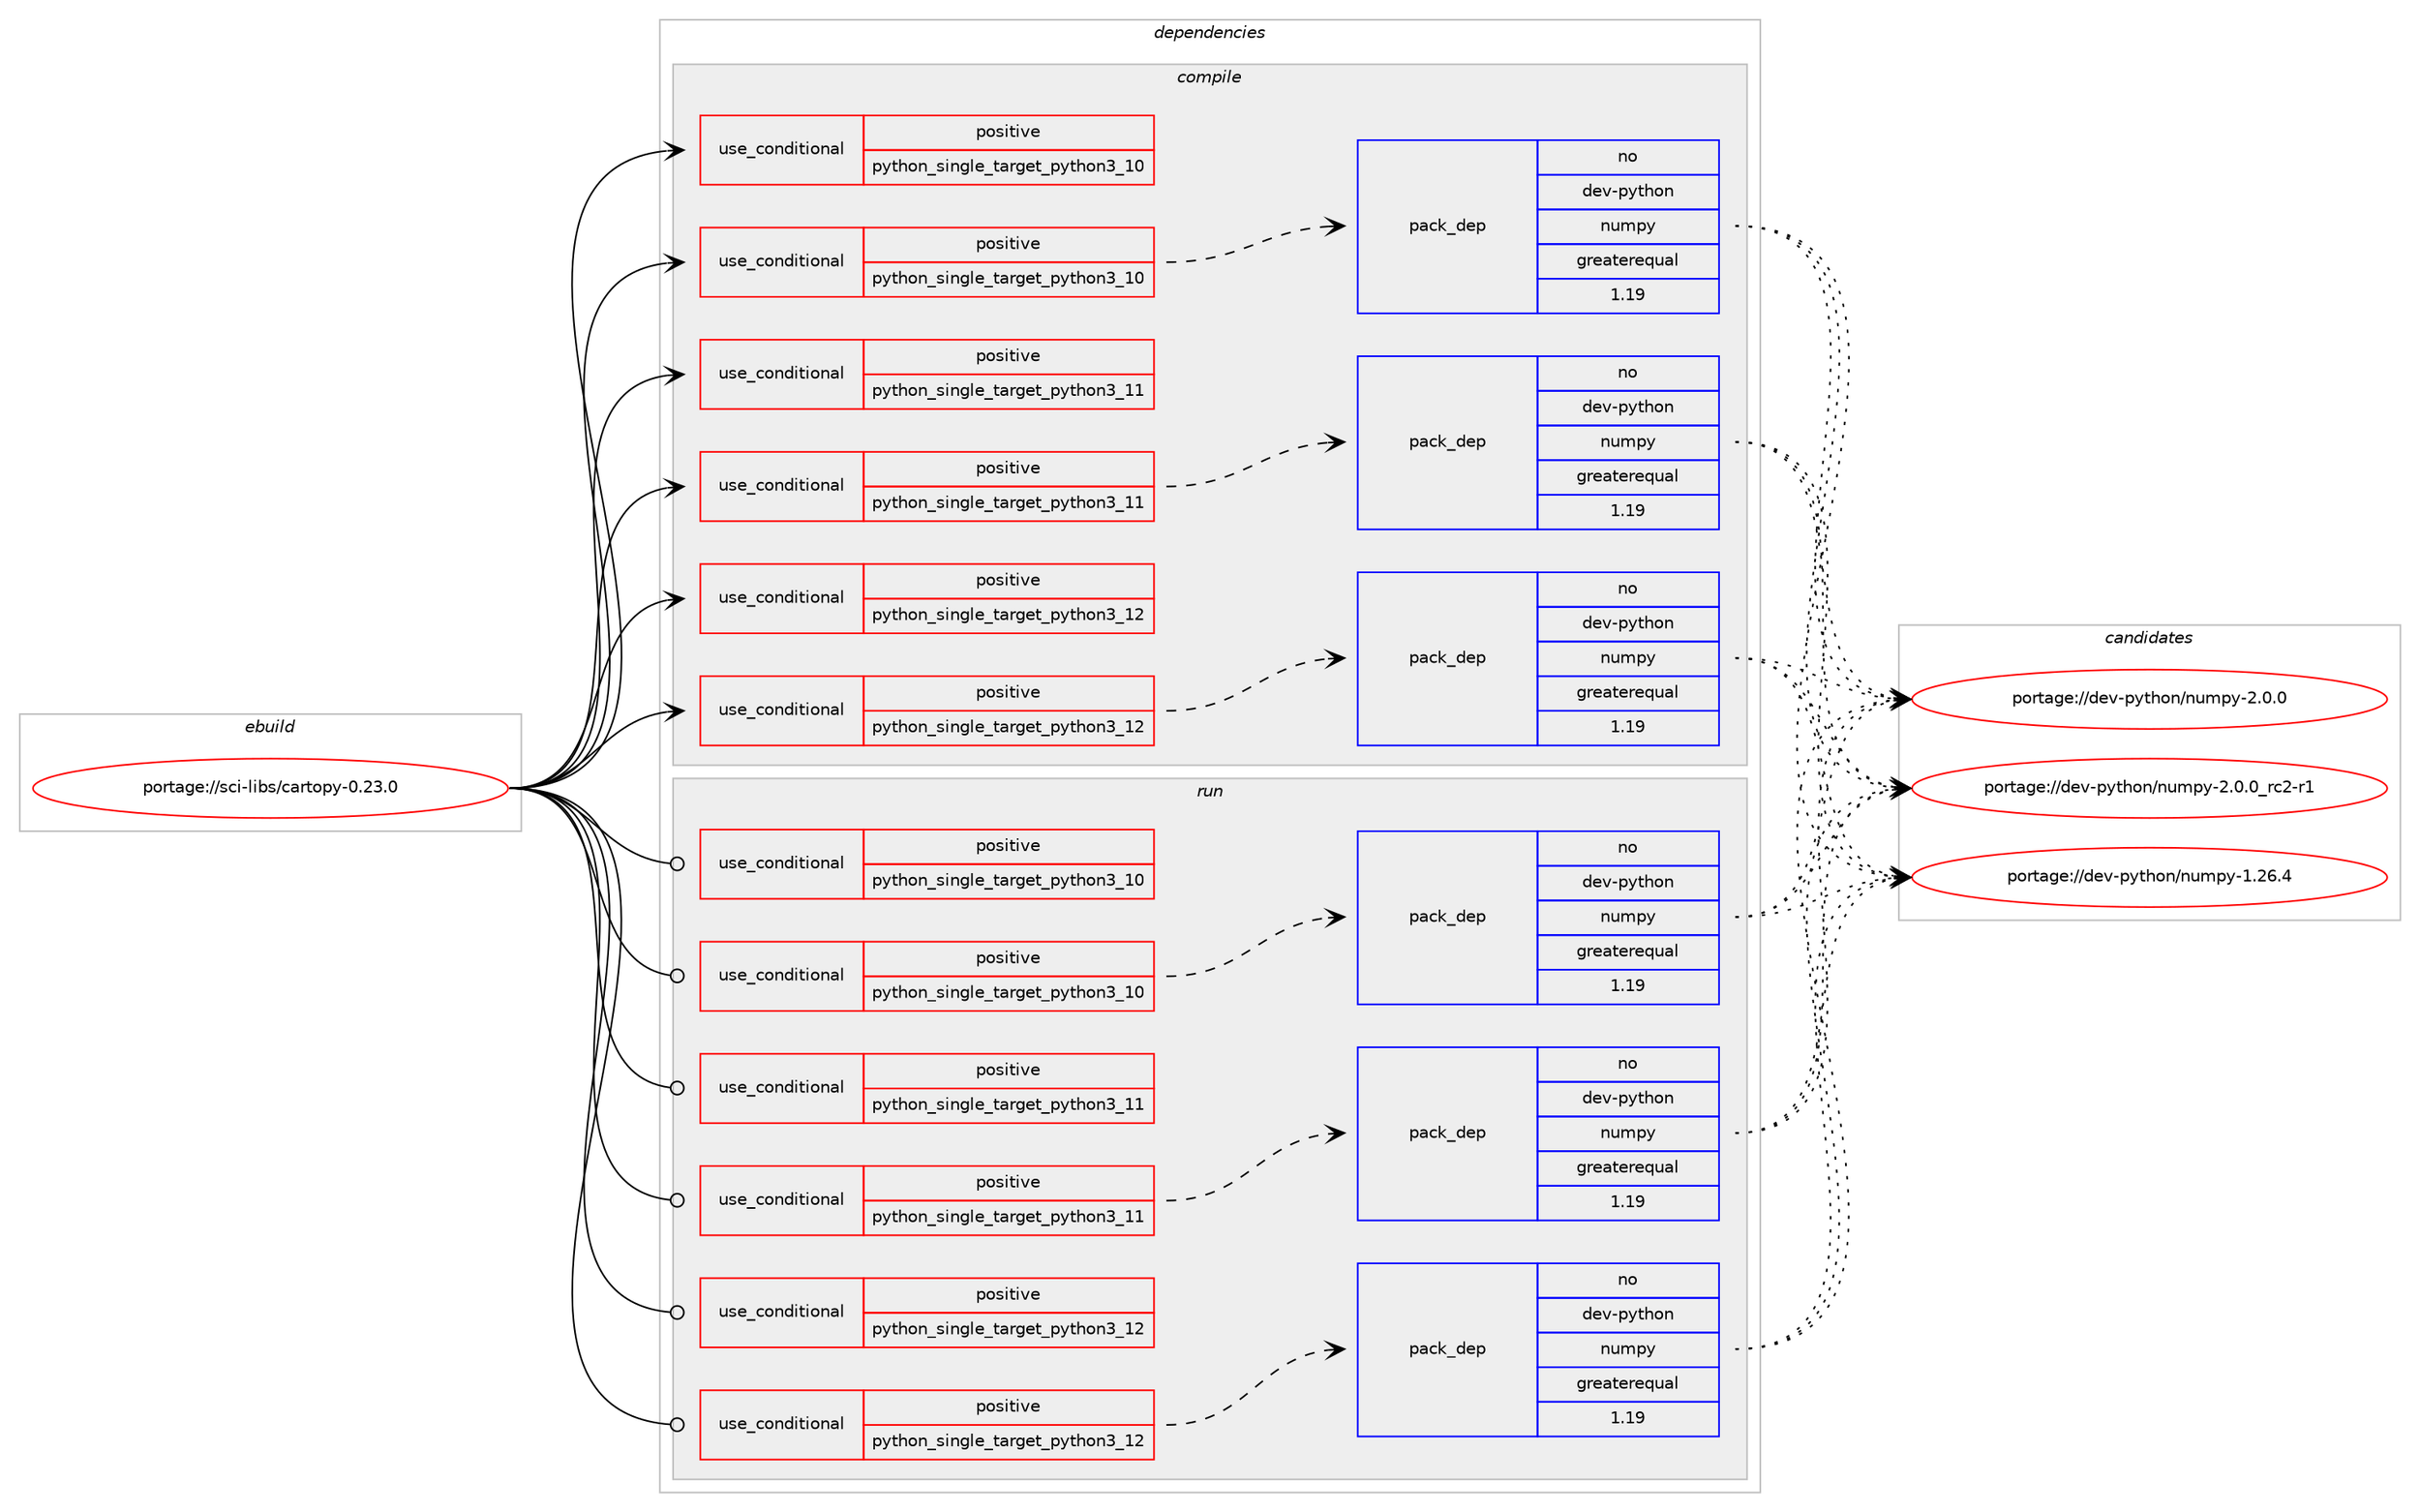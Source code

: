 digraph prolog {

# *************
# Graph options
# *************

newrank=true;
concentrate=true;
compound=true;
graph [rankdir=LR,fontname=Helvetica,fontsize=10,ranksep=1.5];#, ranksep=2.5, nodesep=0.2];
edge  [arrowhead=vee];
node  [fontname=Helvetica,fontsize=10];

# **********
# The ebuild
# **********

subgraph cluster_leftcol {
color=gray;
rank=same;
label=<<i>ebuild</i>>;
id [label="portage://sci-libs/cartopy-0.23.0", color=red, width=4, href="../sci-libs/cartopy-0.23.0.svg"];
}

# ****************
# The dependencies
# ****************

subgraph cluster_midcol {
color=gray;
label=<<i>dependencies</i>>;
subgraph cluster_compile {
fillcolor="#eeeeee";
style=filled;
label=<<i>compile</i>>;
subgraph cond102985 {
dependency200551 [label=<<TABLE BORDER="0" CELLBORDER="1" CELLSPACING="0" CELLPADDING="4"><TR><TD ROWSPAN="3" CELLPADDING="10">use_conditional</TD></TR><TR><TD>positive</TD></TR><TR><TD>python_single_target_python3_10</TD></TR></TABLE>>, shape=none, color=red];
# *** BEGIN UNKNOWN DEPENDENCY TYPE (TODO) ***
# dependency200551 -> package_dependency(portage://sci-libs/cartopy-0.23.0,install,no,dev-lang,python,none,[,,],[slot(3.10)],[])
# *** END UNKNOWN DEPENDENCY TYPE (TODO) ***

}
id:e -> dependency200551:w [weight=20,style="solid",arrowhead="vee"];
subgraph cond102986 {
dependency200552 [label=<<TABLE BORDER="0" CELLBORDER="1" CELLSPACING="0" CELLPADDING="4"><TR><TD ROWSPAN="3" CELLPADDING="10">use_conditional</TD></TR><TR><TD>positive</TD></TR><TR><TD>python_single_target_python3_10</TD></TR></TABLE>>, shape=none, color=red];
subgraph pack94787 {
dependency200553 [label=<<TABLE BORDER="0" CELLBORDER="1" CELLSPACING="0" CELLPADDING="4" WIDTH="220"><TR><TD ROWSPAN="6" CELLPADDING="30">pack_dep</TD></TR><TR><TD WIDTH="110">no</TD></TR><TR><TD>dev-python</TD></TR><TR><TD>numpy</TD></TR><TR><TD>greaterequal</TD></TR><TR><TD>1.19</TD></TR></TABLE>>, shape=none, color=blue];
}
dependency200552:e -> dependency200553:w [weight=20,style="dashed",arrowhead="vee"];
# *** BEGIN UNKNOWN DEPENDENCY TYPE (TODO) ***
# dependency200552 -> package_dependency(portage://sci-libs/cartopy-0.23.0,install,no,dev-python,shapely,none,[,,],[],[use(enable(python_targets_python3_10),negative)])
# *** END UNKNOWN DEPENDENCY TYPE (TODO) ***

# *** BEGIN UNKNOWN DEPENDENCY TYPE (TODO) ***
# dependency200552 -> package_dependency(portage://sci-libs/cartopy-0.23.0,install,no,dev-python,six,none,[,,],[],[use(enable(python_targets_python3_10),negative)])
# *** END UNKNOWN DEPENDENCY TYPE (TODO) ***

# *** BEGIN UNKNOWN DEPENDENCY TYPE (TODO) ***
# dependency200552 -> package_dependency(portage://sci-libs/cartopy-0.23.0,install,no,dev-python,matplotlib,none,[,,],[],[use(enable(python_targets_python3_10),negative)])
# *** END UNKNOWN DEPENDENCY TYPE (TODO) ***

# *** BEGIN UNKNOWN DEPENDENCY TYPE (TODO) ***
# dependency200552 -> package_dependency(portage://sci-libs/cartopy-0.23.0,install,no,dev-python,scipy,none,[,,],[],[use(enable(python_targets_python3_10),negative)])
# *** END UNKNOWN DEPENDENCY TYPE (TODO) ***

# *** BEGIN UNKNOWN DEPENDENCY TYPE (TODO) ***
# dependency200552 -> package_dependency(portage://sci-libs/cartopy-0.23.0,install,no,dev-python,pillow,none,[,,],[],[use(enable(jpeg),none),use(enable(python_targets_python3_10),negative)])
# *** END UNKNOWN DEPENDENCY TYPE (TODO) ***

# *** BEGIN UNKNOWN DEPENDENCY TYPE (TODO) ***
# dependency200552 -> package_dependency(portage://sci-libs/cartopy-0.23.0,install,no,dev-python,pyproj,none,[,,],[],[use(enable(python_targets_python3_10),negative)])
# *** END UNKNOWN DEPENDENCY TYPE (TODO) ***

# *** BEGIN UNKNOWN DEPENDENCY TYPE (TODO) ***
# dependency200552 -> package_dependency(portage://sci-libs/cartopy-0.23.0,install,no,sci-libs,pyshp,none,[,,],[],[use(enable(python_targets_python3_10),negative)])
# *** END UNKNOWN DEPENDENCY TYPE (TODO) ***

}
id:e -> dependency200552:w [weight=20,style="solid",arrowhead="vee"];
subgraph cond102987 {
dependency200554 [label=<<TABLE BORDER="0" CELLBORDER="1" CELLSPACING="0" CELLPADDING="4"><TR><TD ROWSPAN="3" CELLPADDING="10">use_conditional</TD></TR><TR><TD>positive</TD></TR><TR><TD>python_single_target_python3_11</TD></TR></TABLE>>, shape=none, color=red];
# *** BEGIN UNKNOWN DEPENDENCY TYPE (TODO) ***
# dependency200554 -> package_dependency(portage://sci-libs/cartopy-0.23.0,install,no,dev-lang,python,none,[,,],[slot(3.11)],[])
# *** END UNKNOWN DEPENDENCY TYPE (TODO) ***

}
id:e -> dependency200554:w [weight=20,style="solid",arrowhead="vee"];
subgraph cond102988 {
dependency200555 [label=<<TABLE BORDER="0" CELLBORDER="1" CELLSPACING="0" CELLPADDING="4"><TR><TD ROWSPAN="3" CELLPADDING="10">use_conditional</TD></TR><TR><TD>positive</TD></TR><TR><TD>python_single_target_python3_11</TD></TR></TABLE>>, shape=none, color=red];
subgraph pack94788 {
dependency200556 [label=<<TABLE BORDER="0" CELLBORDER="1" CELLSPACING="0" CELLPADDING="4" WIDTH="220"><TR><TD ROWSPAN="6" CELLPADDING="30">pack_dep</TD></TR><TR><TD WIDTH="110">no</TD></TR><TR><TD>dev-python</TD></TR><TR><TD>numpy</TD></TR><TR><TD>greaterequal</TD></TR><TR><TD>1.19</TD></TR></TABLE>>, shape=none, color=blue];
}
dependency200555:e -> dependency200556:w [weight=20,style="dashed",arrowhead="vee"];
# *** BEGIN UNKNOWN DEPENDENCY TYPE (TODO) ***
# dependency200555 -> package_dependency(portage://sci-libs/cartopy-0.23.0,install,no,dev-python,shapely,none,[,,],[],[use(enable(python_targets_python3_11),negative)])
# *** END UNKNOWN DEPENDENCY TYPE (TODO) ***

# *** BEGIN UNKNOWN DEPENDENCY TYPE (TODO) ***
# dependency200555 -> package_dependency(portage://sci-libs/cartopy-0.23.0,install,no,dev-python,six,none,[,,],[],[use(enable(python_targets_python3_11),negative)])
# *** END UNKNOWN DEPENDENCY TYPE (TODO) ***

# *** BEGIN UNKNOWN DEPENDENCY TYPE (TODO) ***
# dependency200555 -> package_dependency(portage://sci-libs/cartopy-0.23.0,install,no,dev-python,matplotlib,none,[,,],[],[use(enable(python_targets_python3_11),negative)])
# *** END UNKNOWN DEPENDENCY TYPE (TODO) ***

# *** BEGIN UNKNOWN DEPENDENCY TYPE (TODO) ***
# dependency200555 -> package_dependency(portage://sci-libs/cartopy-0.23.0,install,no,dev-python,scipy,none,[,,],[],[use(enable(python_targets_python3_11),negative)])
# *** END UNKNOWN DEPENDENCY TYPE (TODO) ***

# *** BEGIN UNKNOWN DEPENDENCY TYPE (TODO) ***
# dependency200555 -> package_dependency(portage://sci-libs/cartopy-0.23.0,install,no,dev-python,pillow,none,[,,],[],[use(enable(jpeg),none),use(enable(python_targets_python3_11),negative)])
# *** END UNKNOWN DEPENDENCY TYPE (TODO) ***

# *** BEGIN UNKNOWN DEPENDENCY TYPE (TODO) ***
# dependency200555 -> package_dependency(portage://sci-libs/cartopy-0.23.0,install,no,dev-python,pyproj,none,[,,],[],[use(enable(python_targets_python3_11),negative)])
# *** END UNKNOWN DEPENDENCY TYPE (TODO) ***

# *** BEGIN UNKNOWN DEPENDENCY TYPE (TODO) ***
# dependency200555 -> package_dependency(portage://sci-libs/cartopy-0.23.0,install,no,sci-libs,pyshp,none,[,,],[],[use(enable(python_targets_python3_11),negative)])
# *** END UNKNOWN DEPENDENCY TYPE (TODO) ***

}
id:e -> dependency200555:w [weight=20,style="solid",arrowhead="vee"];
subgraph cond102989 {
dependency200557 [label=<<TABLE BORDER="0" CELLBORDER="1" CELLSPACING="0" CELLPADDING="4"><TR><TD ROWSPAN="3" CELLPADDING="10">use_conditional</TD></TR><TR><TD>positive</TD></TR><TR><TD>python_single_target_python3_12</TD></TR></TABLE>>, shape=none, color=red];
# *** BEGIN UNKNOWN DEPENDENCY TYPE (TODO) ***
# dependency200557 -> package_dependency(portage://sci-libs/cartopy-0.23.0,install,no,dev-lang,python,none,[,,],[slot(3.12)],[])
# *** END UNKNOWN DEPENDENCY TYPE (TODO) ***

}
id:e -> dependency200557:w [weight=20,style="solid",arrowhead="vee"];
subgraph cond102990 {
dependency200558 [label=<<TABLE BORDER="0" CELLBORDER="1" CELLSPACING="0" CELLPADDING="4"><TR><TD ROWSPAN="3" CELLPADDING="10">use_conditional</TD></TR><TR><TD>positive</TD></TR><TR><TD>python_single_target_python3_12</TD></TR></TABLE>>, shape=none, color=red];
subgraph pack94789 {
dependency200559 [label=<<TABLE BORDER="0" CELLBORDER="1" CELLSPACING="0" CELLPADDING="4" WIDTH="220"><TR><TD ROWSPAN="6" CELLPADDING="30">pack_dep</TD></TR><TR><TD WIDTH="110">no</TD></TR><TR><TD>dev-python</TD></TR><TR><TD>numpy</TD></TR><TR><TD>greaterequal</TD></TR><TR><TD>1.19</TD></TR></TABLE>>, shape=none, color=blue];
}
dependency200558:e -> dependency200559:w [weight=20,style="dashed",arrowhead="vee"];
# *** BEGIN UNKNOWN DEPENDENCY TYPE (TODO) ***
# dependency200558 -> package_dependency(portage://sci-libs/cartopy-0.23.0,install,no,dev-python,shapely,none,[,,],[],[use(enable(python_targets_python3_12),negative)])
# *** END UNKNOWN DEPENDENCY TYPE (TODO) ***

# *** BEGIN UNKNOWN DEPENDENCY TYPE (TODO) ***
# dependency200558 -> package_dependency(portage://sci-libs/cartopy-0.23.0,install,no,dev-python,six,none,[,,],[],[use(enable(python_targets_python3_12),negative)])
# *** END UNKNOWN DEPENDENCY TYPE (TODO) ***

# *** BEGIN UNKNOWN DEPENDENCY TYPE (TODO) ***
# dependency200558 -> package_dependency(portage://sci-libs/cartopy-0.23.0,install,no,dev-python,matplotlib,none,[,,],[],[use(enable(python_targets_python3_12),negative)])
# *** END UNKNOWN DEPENDENCY TYPE (TODO) ***

# *** BEGIN UNKNOWN DEPENDENCY TYPE (TODO) ***
# dependency200558 -> package_dependency(portage://sci-libs/cartopy-0.23.0,install,no,dev-python,scipy,none,[,,],[],[use(enable(python_targets_python3_12),negative)])
# *** END UNKNOWN DEPENDENCY TYPE (TODO) ***

# *** BEGIN UNKNOWN DEPENDENCY TYPE (TODO) ***
# dependency200558 -> package_dependency(portage://sci-libs/cartopy-0.23.0,install,no,dev-python,pillow,none,[,,],[],[use(enable(jpeg),none),use(enable(python_targets_python3_12),negative)])
# *** END UNKNOWN DEPENDENCY TYPE (TODO) ***

# *** BEGIN UNKNOWN DEPENDENCY TYPE (TODO) ***
# dependency200558 -> package_dependency(portage://sci-libs/cartopy-0.23.0,install,no,dev-python,pyproj,none,[,,],[],[use(enable(python_targets_python3_12),negative)])
# *** END UNKNOWN DEPENDENCY TYPE (TODO) ***

# *** BEGIN UNKNOWN DEPENDENCY TYPE (TODO) ***
# dependency200558 -> package_dependency(portage://sci-libs/cartopy-0.23.0,install,no,sci-libs,pyshp,none,[,,],[],[use(enable(python_targets_python3_12),negative)])
# *** END UNKNOWN DEPENDENCY TYPE (TODO) ***

}
id:e -> dependency200558:w [weight=20,style="solid",arrowhead="vee"];
# *** BEGIN UNKNOWN DEPENDENCY TYPE (TODO) ***
# id -> package_dependency(portage://sci-libs/cartopy-0.23.0,install,no,sci-libs,gdal,none,[,,],[],[use(enable(python),none),use(optenable(python_single_target_python3_10),negative),use(optenable(python_single_target_python3_11),negative),use(optenable(python_single_target_python3_12),negative)])
# *** END UNKNOWN DEPENDENCY TYPE (TODO) ***

}
subgraph cluster_compileandrun {
fillcolor="#eeeeee";
style=filled;
label=<<i>compile and run</i>>;
}
subgraph cluster_run {
fillcolor="#eeeeee";
style=filled;
label=<<i>run</i>>;
subgraph cond102991 {
dependency200560 [label=<<TABLE BORDER="0" CELLBORDER="1" CELLSPACING="0" CELLPADDING="4"><TR><TD ROWSPAN="3" CELLPADDING="10">use_conditional</TD></TR><TR><TD>positive</TD></TR><TR><TD>python_single_target_python3_10</TD></TR></TABLE>>, shape=none, color=red];
# *** BEGIN UNKNOWN DEPENDENCY TYPE (TODO) ***
# dependency200560 -> package_dependency(portage://sci-libs/cartopy-0.23.0,run,no,dev-lang,python,none,[,,],[slot(3.10)],[])
# *** END UNKNOWN DEPENDENCY TYPE (TODO) ***

}
id:e -> dependency200560:w [weight=20,style="solid",arrowhead="odot"];
subgraph cond102992 {
dependency200561 [label=<<TABLE BORDER="0" CELLBORDER="1" CELLSPACING="0" CELLPADDING="4"><TR><TD ROWSPAN="3" CELLPADDING="10">use_conditional</TD></TR><TR><TD>positive</TD></TR><TR><TD>python_single_target_python3_10</TD></TR></TABLE>>, shape=none, color=red];
subgraph pack94790 {
dependency200562 [label=<<TABLE BORDER="0" CELLBORDER="1" CELLSPACING="0" CELLPADDING="4" WIDTH="220"><TR><TD ROWSPAN="6" CELLPADDING="30">pack_dep</TD></TR><TR><TD WIDTH="110">no</TD></TR><TR><TD>dev-python</TD></TR><TR><TD>numpy</TD></TR><TR><TD>greaterequal</TD></TR><TR><TD>1.19</TD></TR></TABLE>>, shape=none, color=blue];
}
dependency200561:e -> dependency200562:w [weight=20,style="dashed",arrowhead="vee"];
# *** BEGIN UNKNOWN DEPENDENCY TYPE (TODO) ***
# dependency200561 -> package_dependency(portage://sci-libs/cartopy-0.23.0,run,no,dev-python,shapely,none,[,,],[],[use(enable(python_targets_python3_10),negative)])
# *** END UNKNOWN DEPENDENCY TYPE (TODO) ***

# *** BEGIN UNKNOWN DEPENDENCY TYPE (TODO) ***
# dependency200561 -> package_dependency(portage://sci-libs/cartopy-0.23.0,run,no,dev-python,six,none,[,,],[],[use(enable(python_targets_python3_10),negative)])
# *** END UNKNOWN DEPENDENCY TYPE (TODO) ***

# *** BEGIN UNKNOWN DEPENDENCY TYPE (TODO) ***
# dependency200561 -> package_dependency(portage://sci-libs/cartopy-0.23.0,run,no,dev-python,matplotlib,none,[,,],[],[use(enable(python_targets_python3_10),negative)])
# *** END UNKNOWN DEPENDENCY TYPE (TODO) ***

# *** BEGIN UNKNOWN DEPENDENCY TYPE (TODO) ***
# dependency200561 -> package_dependency(portage://sci-libs/cartopy-0.23.0,run,no,dev-python,scipy,none,[,,],[],[use(enable(python_targets_python3_10),negative)])
# *** END UNKNOWN DEPENDENCY TYPE (TODO) ***

# *** BEGIN UNKNOWN DEPENDENCY TYPE (TODO) ***
# dependency200561 -> package_dependency(portage://sci-libs/cartopy-0.23.0,run,no,dev-python,pillow,none,[,,],[],[use(enable(jpeg),none),use(enable(python_targets_python3_10),negative)])
# *** END UNKNOWN DEPENDENCY TYPE (TODO) ***

# *** BEGIN UNKNOWN DEPENDENCY TYPE (TODO) ***
# dependency200561 -> package_dependency(portage://sci-libs/cartopy-0.23.0,run,no,dev-python,pyproj,none,[,,],[],[use(enable(python_targets_python3_10),negative)])
# *** END UNKNOWN DEPENDENCY TYPE (TODO) ***

# *** BEGIN UNKNOWN DEPENDENCY TYPE (TODO) ***
# dependency200561 -> package_dependency(portage://sci-libs/cartopy-0.23.0,run,no,sci-libs,pyshp,none,[,,],[],[use(enable(python_targets_python3_10),negative)])
# *** END UNKNOWN DEPENDENCY TYPE (TODO) ***

}
id:e -> dependency200561:w [weight=20,style="solid",arrowhead="odot"];
subgraph cond102993 {
dependency200563 [label=<<TABLE BORDER="0" CELLBORDER="1" CELLSPACING="0" CELLPADDING="4"><TR><TD ROWSPAN="3" CELLPADDING="10">use_conditional</TD></TR><TR><TD>positive</TD></TR><TR><TD>python_single_target_python3_11</TD></TR></TABLE>>, shape=none, color=red];
# *** BEGIN UNKNOWN DEPENDENCY TYPE (TODO) ***
# dependency200563 -> package_dependency(portage://sci-libs/cartopy-0.23.0,run,no,dev-lang,python,none,[,,],[slot(3.11)],[])
# *** END UNKNOWN DEPENDENCY TYPE (TODO) ***

}
id:e -> dependency200563:w [weight=20,style="solid",arrowhead="odot"];
subgraph cond102994 {
dependency200564 [label=<<TABLE BORDER="0" CELLBORDER="1" CELLSPACING="0" CELLPADDING="4"><TR><TD ROWSPAN="3" CELLPADDING="10">use_conditional</TD></TR><TR><TD>positive</TD></TR><TR><TD>python_single_target_python3_11</TD></TR></TABLE>>, shape=none, color=red];
subgraph pack94791 {
dependency200565 [label=<<TABLE BORDER="0" CELLBORDER="1" CELLSPACING="0" CELLPADDING="4" WIDTH="220"><TR><TD ROWSPAN="6" CELLPADDING="30">pack_dep</TD></TR><TR><TD WIDTH="110">no</TD></TR><TR><TD>dev-python</TD></TR><TR><TD>numpy</TD></TR><TR><TD>greaterequal</TD></TR><TR><TD>1.19</TD></TR></TABLE>>, shape=none, color=blue];
}
dependency200564:e -> dependency200565:w [weight=20,style="dashed",arrowhead="vee"];
# *** BEGIN UNKNOWN DEPENDENCY TYPE (TODO) ***
# dependency200564 -> package_dependency(portage://sci-libs/cartopy-0.23.0,run,no,dev-python,shapely,none,[,,],[],[use(enable(python_targets_python3_11),negative)])
# *** END UNKNOWN DEPENDENCY TYPE (TODO) ***

# *** BEGIN UNKNOWN DEPENDENCY TYPE (TODO) ***
# dependency200564 -> package_dependency(portage://sci-libs/cartopy-0.23.0,run,no,dev-python,six,none,[,,],[],[use(enable(python_targets_python3_11),negative)])
# *** END UNKNOWN DEPENDENCY TYPE (TODO) ***

# *** BEGIN UNKNOWN DEPENDENCY TYPE (TODO) ***
# dependency200564 -> package_dependency(portage://sci-libs/cartopy-0.23.0,run,no,dev-python,matplotlib,none,[,,],[],[use(enable(python_targets_python3_11),negative)])
# *** END UNKNOWN DEPENDENCY TYPE (TODO) ***

# *** BEGIN UNKNOWN DEPENDENCY TYPE (TODO) ***
# dependency200564 -> package_dependency(portage://sci-libs/cartopy-0.23.0,run,no,dev-python,scipy,none,[,,],[],[use(enable(python_targets_python3_11),negative)])
# *** END UNKNOWN DEPENDENCY TYPE (TODO) ***

# *** BEGIN UNKNOWN DEPENDENCY TYPE (TODO) ***
# dependency200564 -> package_dependency(portage://sci-libs/cartopy-0.23.0,run,no,dev-python,pillow,none,[,,],[],[use(enable(jpeg),none),use(enable(python_targets_python3_11),negative)])
# *** END UNKNOWN DEPENDENCY TYPE (TODO) ***

# *** BEGIN UNKNOWN DEPENDENCY TYPE (TODO) ***
# dependency200564 -> package_dependency(portage://sci-libs/cartopy-0.23.0,run,no,dev-python,pyproj,none,[,,],[],[use(enable(python_targets_python3_11),negative)])
# *** END UNKNOWN DEPENDENCY TYPE (TODO) ***

# *** BEGIN UNKNOWN DEPENDENCY TYPE (TODO) ***
# dependency200564 -> package_dependency(portage://sci-libs/cartopy-0.23.0,run,no,sci-libs,pyshp,none,[,,],[],[use(enable(python_targets_python3_11),negative)])
# *** END UNKNOWN DEPENDENCY TYPE (TODO) ***

}
id:e -> dependency200564:w [weight=20,style="solid",arrowhead="odot"];
subgraph cond102995 {
dependency200566 [label=<<TABLE BORDER="0" CELLBORDER="1" CELLSPACING="0" CELLPADDING="4"><TR><TD ROWSPAN="3" CELLPADDING="10">use_conditional</TD></TR><TR><TD>positive</TD></TR><TR><TD>python_single_target_python3_12</TD></TR></TABLE>>, shape=none, color=red];
# *** BEGIN UNKNOWN DEPENDENCY TYPE (TODO) ***
# dependency200566 -> package_dependency(portage://sci-libs/cartopy-0.23.0,run,no,dev-lang,python,none,[,,],[slot(3.12)],[])
# *** END UNKNOWN DEPENDENCY TYPE (TODO) ***

}
id:e -> dependency200566:w [weight=20,style="solid",arrowhead="odot"];
subgraph cond102996 {
dependency200567 [label=<<TABLE BORDER="0" CELLBORDER="1" CELLSPACING="0" CELLPADDING="4"><TR><TD ROWSPAN="3" CELLPADDING="10">use_conditional</TD></TR><TR><TD>positive</TD></TR><TR><TD>python_single_target_python3_12</TD></TR></TABLE>>, shape=none, color=red];
subgraph pack94792 {
dependency200568 [label=<<TABLE BORDER="0" CELLBORDER="1" CELLSPACING="0" CELLPADDING="4" WIDTH="220"><TR><TD ROWSPAN="6" CELLPADDING="30">pack_dep</TD></TR><TR><TD WIDTH="110">no</TD></TR><TR><TD>dev-python</TD></TR><TR><TD>numpy</TD></TR><TR><TD>greaterequal</TD></TR><TR><TD>1.19</TD></TR></TABLE>>, shape=none, color=blue];
}
dependency200567:e -> dependency200568:w [weight=20,style="dashed",arrowhead="vee"];
# *** BEGIN UNKNOWN DEPENDENCY TYPE (TODO) ***
# dependency200567 -> package_dependency(portage://sci-libs/cartopy-0.23.0,run,no,dev-python,shapely,none,[,,],[],[use(enable(python_targets_python3_12),negative)])
# *** END UNKNOWN DEPENDENCY TYPE (TODO) ***

# *** BEGIN UNKNOWN DEPENDENCY TYPE (TODO) ***
# dependency200567 -> package_dependency(portage://sci-libs/cartopy-0.23.0,run,no,dev-python,six,none,[,,],[],[use(enable(python_targets_python3_12),negative)])
# *** END UNKNOWN DEPENDENCY TYPE (TODO) ***

# *** BEGIN UNKNOWN DEPENDENCY TYPE (TODO) ***
# dependency200567 -> package_dependency(portage://sci-libs/cartopy-0.23.0,run,no,dev-python,matplotlib,none,[,,],[],[use(enable(python_targets_python3_12),negative)])
# *** END UNKNOWN DEPENDENCY TYPE (TODO) ***

# *** BEGIN UNKNOWN DEPENDENCY TYPE (TODO) ***
# dependency200567 -> package_dependency(portage://sci-libs/cartopy-0.23.0,run,no,dev-python,scipy,none,[,,],[],[use(enable(python_targets_python3_12),negative)])
# *** END UNKNOWN DEPENDENCY TYPE (TODO) ***

# *** BEGIN UNKNOWN DEPENDENCY TYPE (TODO) ***
# dependency200567 -> package_dependency(portage://sci-libs/cartopy-0.23.0,run,no,dev-python,pillow,none,[,,],[],[use(enable(jpeg),none),use(enable(python_targets_python3_12),negative)])
# *** END UNKNOWN DEPENDENCY TYPE (TODO) ***

# *** BEGIN UNKNOWN DEPENDENCY TYPE (TODO) ***
# dependency200567 -> package_dependency(portage://sci-libs/cartopy-0.23.0,run,no,dev-python,pyproj,none,[,,],[],[use(enable(python_targets_python3_12),negative)])
# *** END UNKNOWN DEPENDENCY TYPE (TODO) ***

# *** BEGIN UNKNOWN DEPENDENCY TYPE (TODO) ***
# dependency200567 -> package_dependency(portage://sci-libs/cartopy-0.23.0,run,no,sci-libs,pyshp,none,[,,],[],[use(enable(python_targets_python3_12),negative)])
# *** END UNKNOWN DEPENDENCY TYPE (TODO) ***

}
id:e -> dependency200567:w [weight=20,style="solid",arrowhead="odot"];
# *** BEGIN UNKNOWN DEPENDENCY TYPE (TODO) ***
# id -> package_dependency(portage://sci-libs/cartopy-0.23.0,run,no,sci-libs,gdal,none,[,,],[],[use(enable(python),none),use(optenable(python_single_target_python3_10),negative),use(optenable(python_single_target_python3_11),negative),use(optenable(python_single_target_python3_12),negative)])
# *** END UNKNOWN DEPENDENCY TYPE (TODO) ***

}
}

# **************
# The candidates
# **************

subgraph cluster_choices {
rank=same;
color=gray;
label=<<i>candidates</i>>;

subgraph choice94787 {
color=black;
nodesep=1;
choice100101118451121211161041111104711011710911212145494650544652 [label="portage://dev-python/numpy-1.26.4", color=red, width=4,href="../dev-python/numpy-1.26.4.svg"];
choice1001011184511212111610411111047110117109112121455046484648 [label="portage://dev-python/numpy-2.0.0", color=red, width=4,href="../dev-python/numpy-2.0.0.svg"];
choice10010111845112121116104111110471101171091121214550464846489511499504511449 [label="portage://dev-python/numpy-2.0.0_rc2-r1", color=red, width=4,href="../dev-python/numpy-2.0.0_rc2-r1.svg"];
dependency200553:e -> choice100101118451121211161041111104711011710911212145494650544652:w [style=dotted,weight="100"];
dependency200553:e -> choice1001011184511212111610411111047110117109112121455046484648:w [style=dotted,weight="100"];
dependency200553:e -> choice10010111845112121116104111110471101171091121214550464846489511499504511449:w [style=dotted,weight="100"];
}
subgraph choice94788 {
color=black;
nodesep=1;
choice100101118451121211161041111104711011710911212145494650544652 [label="portage://dev-python/numpy-1.26.4", color=red, width=4,href="../dev-python/numpy-1.26.4.svg"];
choice1001011184511212111610411111047110117109112121455046484648 [label="portage://dev-python/numpy-2.0.0", color=red, width=4,href="../dev-python/numpy-2.0.0.svg"];
choice10010111845112121116104111110471101171091121214550464846489511499504511449 [label="portage://dev-python/numpy-2.0.0_rc2-r1", color=red, width=4,href="../dev-python/numpy-2.0.0_rc2-r1.svg"];
dependency200556:e -> choice100101118451121211161041111104711011710911212145494650544652:w [style=dotted,weight="100"];
dependency200556:e -> choice1001011184511212111610411111047110117109112121455046484648:w [style=dotted,weight="100"];
dependency200556:e -> choice10010111845112121116104111110471101171091121214550464846489511499504511449:w [style=dotted,weight="100"];
}
subgraph choice94789 {
color=black;
nodesep=1;
choice100101118451121211161041111104711011710911212145494650544652 [label="portage://dev-python/numpy-1.26.4", color=red, width=4,href="../dev-python/numpy-1.26.4.svg"];
choice1001011184511212111610411111047110117109112121455046484648 [label="portage://dev-python/numpy-2.0.0", color=red, width=4,href="../dev-python/numpy-2.0.0.svg"];
choice10010111845112121116104111110471101171091121214550464846489511499504511449 [label="portage://dev-python/numpy-2.0.0_rc2-r1", color=red, width=4,href="../dev-python/numpy-2.0.0_rc2-r1.svg"];
dependency200559:e -> choice100101118451121211161041111104711011710911212145494650544652:w [style=dotted,weight="100"];
dependency200559:e -> choice1001011184511212111610411111047110117109112121455046484648:w [style=dotted,weight="100"];
dependency200559:e -> choice10010111845112121116104111110471101171091121214550464846489511499504511449:w [style=dotted,weight="100"];
}
subgraph choice94790 {
color=black;
nodesep=1;
choice100101118451121211161041111104711011710911212145494650544652 [label="portage://dev-python/numpy-1.26.4", color=red, width=4,href="../dev-python/numpy-1.26.4.svg"];
choice1001011184511212111610411111047110117109112121455046484648 [label="portage://dev-python/numpy-2.0.0", color=red, width=4,href="../dev-python/numpy-2.0.0.svg"];
choice10010111845112121116104111110471101171091121214550464846489511499504511449 [label="portage://dev-python/numpy-2.0.0_rc2-r1", color=red, width=4,href="../dev-python/numpy-2.0.0_rc2-r1.svg"];
dependency200562:e -> choice100101118451121211161041111104711011710911212145494650544652:w [style=dotted,weight="100"];
dependency200562:e -> choice1001011184511212111610411111047110117109112121455046484648:w [style=dotted,weight="100"];
dependency200562:e -> choice10010111845112121116104111110471101171091121214550464846489511499504511449:w [style=dotted,weight="100"];
}
subgraph choice94791 {
color=black;
nodesep=1;
choice100101118451121211161041111104711011710911212145494650544652 [label="portage://dev-python/numpy-1.26.4", color=red, width=4,href="../dev-python/numpy-1.26.4.svg"];
choice1001011184511212111610411111047110117109112121455046484648 [label="portage://dev-python/numpy-2.0.0", color=red, width=4,href="../dev-python/numpy-2.0.0.svg"];
choice10010111845112121116104111110471101171091121214550464846489511499504511449 [label="portage://dev-python/numpy-2.0.0_rc2-r1", color=red, width=4,href="../dev-python/numpy-2.0.0_rc2-r1.svg"];
dependency200565:e -> choice100101118451121211161041111104711011710911212145494650544652:w [style=dotted,weight="100"];
dependency200565:e -> choice1001011184511212111610411111047110117109112121455046484648:w [style=dotted,weight="100"];
dependency200565:e -> choice10010111845112121116104111110471101171091121214550464846489511499504511449:w [style=dotted,weight="100"];
}
subgraph choice94792 {
color=black;
nodesep=1;
choice100101118451121211161041111104711011710911212145494650544652 [label="portage://dev-python/numpy-1.26.4", color=red, width=4,href="../dev-python/numpy-1.26.4.svg"];
choice1001011184511212111610411111047110117109112121455046484648 [label="portage://dev-python/numpy-2.0.0", color=red, width=4,href="../dev-python/numpy-2.0.0.svg"];
choice10010111845112121116104111110471101171091121214550464846489511499504511449 [label="portage://dev-python/numpy-2.0.0_rc2-r1", color=red, width=4,href="../dev-python/numpy-2.0.0_rc2-r1.svg"];
dependency200568:e -> choice100101118451121211161041111104711011710911212145494650544652:w [style=dotted,weight="100"];
dependency200568:e -> choice1001011184511212111610411111047110117109112121455046484648:w [style=dotted,weight="100"];
dependency200568:e -> choice10010111845112121116104111110471101171091121214550464846489511499504511449:w [style=dotted,weight="100"];
}
}

}
